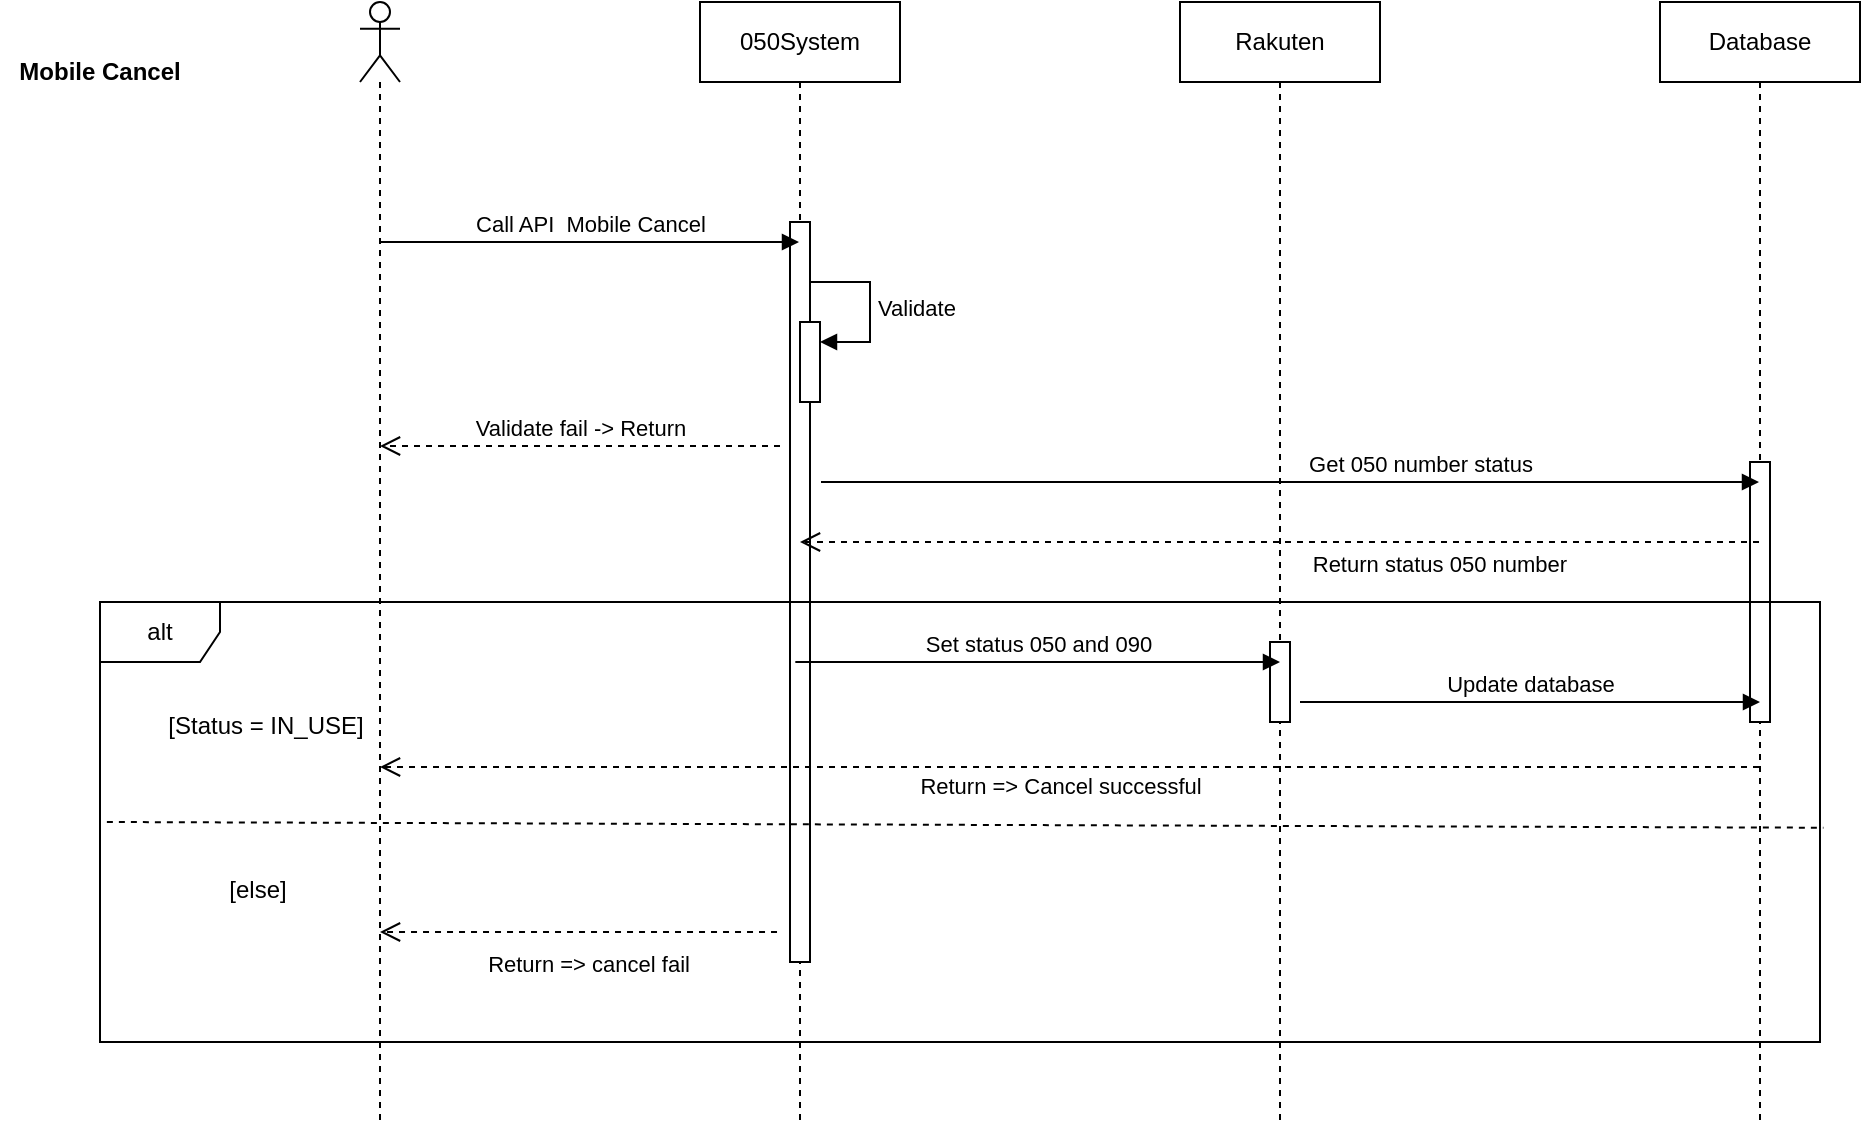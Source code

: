 <mxfile version="20.8.17" type="github">
  <diagram name="Page-1" id="2YBvvXClWsGukQMizWep">
    <mxGraphModel dx="2524" dy="739" grid="1" gridSize="10" guides="1" tooltips="1" connect="1" arrows="1" fold="1" page="1" pageScale="1" pageWidth="850" pageHeight="1100" math="0" shadow="0">
      <root>
        <mxCell id="0" />
        <mxCell id="1" parent="0" />
        <mxCell id="RnU1c53OWpj6BuBvelCK-1" value="" style="shape=umlLifeline;perimeter=lifelinePerimeter;whiteSpace=wrap;html=1;container=0;dropTarget=0;collapsible=0;recursiveResize=0;outlineConnect=0;portConstraint=eastwest;newEdgeStyle={&quot;edgeStyle&quot;:&quot;elbowEdgeStyle&quot;,&quot;elbow&quot;:&quot;vertical&quot;,&quot;curved&quot;:0,&quot;rounded&quot;:0};participant=umlActor;" vertex="1" parent="1">
          <mxGeometry x="70" y="80" width="20" height="560" as="geometry" />
        </mxCell>
        <mxCell id="RnU1c53OWpj6BuBvelCK-2" value="050System" style="shape=umlLifeline;perimeter=lifelinePerimeter;whiteSpace=wrap;html=1;container=0;dropTarget=0;collapsible=0;recursiveResize=0;outlineConnect=0;portConstraint=eastwest;newEdgeStyle={&quot;edgeStyle&quot;:&quot;elbowEdgeStyle&quot;,&quot;elbow&quot;:&quot;vertical&quot;,&quot;curved&quot;:0,&quot;rounded&quot;:0};" vertex="1" parent="1">
          <mxGeometry x="240" y="80" width="100" height="560" as="geometry" />
        </mxCell>
        <mxCell id="RnU1c53OWpj6BuBvelCK-5" value="" style="html=1;points=[];perimeter=orthogonalPerimeter;outlineConnect=0;targetShapes=umlLifeline;portConstraint=eastwest;newEdgeStyle={&quot;edgeStyle&quot;:&quot;elbowEdgeStyle&quot;,&quot;elbow&quot;:&quot;vertical&quot;,&quot;curved&quot;:0,&quot;rounded&quot;:0};" vertex="1" parent="RnU1c53OWpj6BuBvelCK-2">
          <mxGeometry x="45" y="110" width="10" height="370" as="geometry" />
        </mxCell>
        <mxCell id="RnU1c53OWpj6BuBvelCK-11" value="" style="html=1;points=[];perimeter=orthogonalPerimeter;outlineConnect=0;targetShapes=umlLifeline;portConstraint=eastwest;newEdgeStyle={&quot;edgeStyle&quot;:&quot;elbowEdgeStyle&quot;,&quot;elbow&quot;:&quot;vertical&quot;,&quot;curved&quot;:0,&quot;rounded&quot;:0};" vertex="1" parent="RnU1c53OWpj6BuBvelCK-2">
          <mxGeometry x="50" y="160" width="10" height="40" as="geometry" />
        </mxCell>
        <mxCell id="RnU1c53OWpj6BuBvelCK-12" value="Validate" style="html=1;align=left;spacingLeft=2;endArrow=block;rounded=0;edgeStyle=orthogonalEdgeStyle;curved=0;rounded=0;" edge="1" target="RnU1c53OWpj6BuBvelCK-11" parent="RnU1c53OWpj6BuBvelCK-2">
          <mxGeometry relative="1" as="geometry">
            <mxPoint x="55" y="140" as="sourcePoint" />
            <Array as="points">
              <mxPoint x="85" y="170" />
            </Array>
          </mxGeometry>
        </mxCell>
        <mxCell id="RnU1c53OWpj6BuBvelCK-3" value="Rakuten" style="shape=umlLifeline;perimeter=lifelinePerimeter;whiteSpace=wrap;html=1;container=0;dropTarget=0;collapsible=0;recursiveResize=0;outlineConnect=0;portConstraint=eastwest;newEdgeStyle={&quot;edgeStyle&quot;:&quot;elbowEdgeStyle&quot;,&quot;elbow&quot;:&quot;vertical&quot;,&quot;curved&quot;:0,&quot;rounded&quot;:0};" vertex="1" parent="1">
          <mxGeometry x="480" y="80" width="100" height="560" as="geometry" />
        </mxCell>
        <mxCell id="RnU1c53OWpj6BuBvelCK-6" value="" style="html=1;points=[];perimeter=orthogonalPerimeter;outlineConnect=0;targetShapes=umlLifeline;portConstraint=eastwest;newEdgeStyle={&quot;edgeStyle&quot;:&quot;elbowEdgeStyle&quot;,&quot;elbow&quot;:&quot;vertical&quot;,&quot;curved&quot;:0,&quot;rounded&quot;:0};" vertex="1" parent="RnU1c53OWpj6BuBvelCK-3">
          <mxGeometry x="45" y="320" width="10" height="40" as="geometry" />
        </mxCell>
        <mxCell id="RnU1c53OWpj6BuBvelCK-4" value="Database" style="shape=umlLifeline;perimeter=lifelinePerimeter;whiteSpace=wrap;html=1;container=0;dropTarget=0;collapsible=0;recursiveResize=0;outlineConnect=0;portConstraint=eastwest;newEdgeStyle={&quot;edgeStyle&quot;:&quot;elbowEdgeStyle&quot;,&quot;elbow&quot;:&quot;vertical&quot;,&quot;curved&quot;:0,&quot;rounded&quot;:0};" vertex="1" parent="1">
          <mxGeometry x="720" y="80" width="100" height="560" as="geometry" />
        </mxCell>
        <mxCell id="RnU1c53OWpj6BuBvelCK-7" value="" style="html=1;points=[];perimeter=orthogonalPerimeter;outlineConnect=0;targetShapes=umlLifeline;portConstraint=eastwest;newEdgeStyle={&quot;edgeStyle&quot;:&quot;elbowEdgeStyle&quot;,&quot;elbow&quot;:&quot;vertical&quot;,&quot;curved&quot;:0,&quot;rounded&quot;:0};" vertex="1" parent="RnU1c53OWpj6BuBvelCK-4">
          <mxGeometry x="45" y="230" width="10" height="130" as="geometry" />
        </mxCell>
        <mxCell id="RnU1c53OWpj6BuBvelCK-8" value="Call API&amp;nbsp; Mobile Cancel" style="html=1;verticalAlign=bottom;endArrow=block;edgeStyle=elbowEdgeStyle;elbow=vertical;curved=0;rounded=0;" edge="1" parent="1">
          <mxGeometry width="80" relative="1" as="geometry">
            <mxPoint x="79.5" y="200" as="sourcePoint" />
            <mxPoint x="289.5" y="200" as="targetPoint" />
          </mxGeometry>
        </mxCell>
        <mxCell id="RnU1c53OWpj6BuBvelCK-13" value="Validate fail -&amp;gt; Return" style="html=1;verticalAlign=bottom;endArrow=open;dashed=1;endSize=8;edgeStyle=elbowEdgeStyle;elbow=vertical;curved=0;rounded=0;" edge="1" parent="1" target="RnU1c53OWpj6BuBvelCK-1">
          <mxGeometry x="-0.002" relative="1" as="geometry">
            <mxPoint x="99.5" y="302" as="targetPoint" />
            <Array as="points">
              <mxPoint x="275.5" y="302" />
            </Array>
            <mxPoint x="280" y="302" as="sourcePoint" />
            <mxPoint as="offset" />
          </mxGeometry>
        </mxCell>
        <mxCell id="RnU1c53OWpj6BuBvelCK-14" value="Get 050 number status" style="html=1;verticalAlign=bottom;endArrow=block;edgeStyle=elbowEdgeStyle;elbow=vertical;curved=0;rounded=0;" edge="1" parent="1" target="RnU1c53OWpj6BuBvelCK-4">
          <mxGeometry x="0.277" relative="1" as="geometry">
            <mxPoint x="300.5" y="320" as="sourcePoint" />
            <Array as="points">
              <mxPoint x="385.5" y="320" />
            </Array>
            <mxPoint x="720" y="320" as="targetPoint" />
            <mxPoint as="offset" />
          </mxGeometry>
        </mxCell>
        <mxCell id="RnU1c53OWpj6BuBvelCK-15" value="Return status 050 number&amp;nbsp;" style="html=1;verticalAlign=bottom;endArrow=open;dashed=1;endSize=8;edgeStyle=elbowEdgeStyle;elbow=vertical;curved=0;rounded=0;" edge="1" parent="1" source="RnU1c53OWpj6BuBvelCK-4" target="RnU1c53OWpj6BuBvelCK-2">
          <mxGeometry x="-0.335" y="20" relative="1" as="geometry">
            <mxPoint x="710" y="350" as="sourcePoint" />
            <mxPoint x="540" y="350" as="targetPoint" />
            <Array as="points">
              <mxPoint x="570" y="350" />
              <mxPoint x="660" y="360" />
            </Array>
            <mxPoint x="1" as="offset" />
          </mxGeometry>
        </mxCell>
        <mxCell id="RnU1c53OWpj6BuBvelCK-16" value="" style="group" vertex="1" connectable="0" parent="1">
          <mxGeometry x="-60" y="380" width="860" height="220" as="geometry" />
        </mxCell>
        <mxCell id="RnU1c53OWpj6BuBvelCK-17" value="alt" style="shape=umlFrame;whiteSpace=wrap;html=1;pointerEvents=0;" vertex="1" parent="RnU1c53OWpj6BuBvelCK-16">
          <mxGeometry width="860" height="220" as="geometry" />
        </mxCell>
        <mxCell id="RnU1c53OWpj6BuBvelCK-18" value="[Status = IN_USE]" style="text;html=1;strokeColor=none;fillColor=none;align=center;verticalAlign=middle;whiteSpace=wrap;rounded=0;" vertex="1" parent="RnU1c53OWpj6BuBvelCK-16">
          <mxGeometry x="28.989" y="41.25" width="108.244" height="41.25" as="geometry" />
        </mxCell>
        <mxCell id="RnU1c53OWpj6BuBvelCK-19" value="[else]" style="text;html=1;strokeColor=none;fillColor=none;align=center;verticalAlign=middle;whiteSpace=wrap;rounded=0;" vertex="1" parent="RnU1c53OWpj6BuBvelCK-16">
          <mxGeometry x="38.652" y="123.75" width="80.289" height="41.25" as="geometry" />
        </mxCell>
        <mxCell id="RnU1c53OWpj6BuBvelCK-20" value="" style="endArrow=none;dashed=1;html=1;rounded=0;entryX=1.002;entryY=0.513;entryDx=0;entryDy=0;entryPerimeter=0;exitX=0.004;exitY=0.5;exitDx=0;exitDy=0;exitPerimeter=0;" edge="1" parent="RnU1c53OWpj6BuBvelCK-16" source="RnU1c53OWpj6BuBvelCK-17" target="RnU1c53OWpj6BuBvelCK-17">
          <mxGeometry width="50" height="50" relative="1" as="geometry">
            <mxPoint x="939.63" y="852.5" as="sourcePoint" />
            <mxPoint x="1019.259" y="783.75" as="targetPoint" />
          </mxGeometry>
        </mxCell>
        <mxCell id="RnU1c53OWpj6BuBvelCK-21" value="Return =&amp;gt; cancel fail" style="html=1;verticalAlign=bottom;endArrow=open;dashed=1;endSize=8;edgeStyle=elbowEdgeStyle;elbow=vertical;curved=0;rounded=0;" edge="1" parent="RnU1c53OWpj6BuBvelCK-16" target="RnU1c53OWpj6BuBvelCK-1">
          <mxGeometry x="-0.05" y="25" relative="1" as="geometry">
            <mxPoint x="338.511" y="165" as="sourcePoint" />
            <mxPoint x="398.841" y="165" as="targetPoint" />
            <mxPoint as="offset" />
          </mxGeometry>
        </mxCell>
        <mxCell id="RnU1c53OWpj6BuBvelCK-22" value="Set status 050 and 090" style="html=1;verticalAlign=bottom;endArrow=block;edgeStyle=elbowEdgeStyle;elbow=vertical;curved=0;rounded=0;entryX=0.5;entryY=0.25;entryDx=0;entryDy=0;entryPerimeter=0;" edge="1" parent="RnU1c53OWpj6BuBvelCK-16" target="RnU1c53OWpj6BuBvelCK-6">
          <mxGeometry width="80" relative="1" as="geometry">
            <mxPoint x="347.66" y="30" as="sourcePoint" />
            <mxPoint x="548.936" y="30" as="targetPoint" />
          </mxGeometry>
        </mxCell>
        <mxCell id="RnU1c53OWpj6BuBvelCK-23" value="Update database" style="html=1;verticalAlign=bottom;endArrow=block;edgeStyle=elbowEdgeStyle;elbow=vertical;curved=0;rounded=0;entryX=0.5;entryY=0.923;entryDx=0;entryDy=0;entryPerimeter=0;" edge="1" parent="RnU1c53OWpj6BuBvelCK-16" target="RnU1c53OWpj6BuBvelCK-7">
          <mxGeometry width="80" relative="1" as="geometry">
            <mxPoint x="600" y="50" as="sourcePoint" />
            <mxPoint x="768.511" y="50" as="targetPoint" />
          </mxGeometry>
        </mxCell>
        <mxCell id="RnU1c53OWpj6BuBvelCK-25" value="Return =&amp;gt; Cancel successful" style="html=1;verticalAlign=bottom;endArrow=open;dashed=1;endSize=8;edgeStyle=elbowEdgeStyle;elbow=vertical;curved=0;rounded=0;" edge="1" parent="RnU1c53OWpj6BuBvelCK-16" source="RnU1c53OWpj6BuBvelCK-4">
          <mxGeometry x="0.018" y="18" relative="1" as="geometry">
            <mxPoint x="140" y="83" as="targetPoint" />
            <Array as="points">
              <mxPoint x="325.702" y="82.5" />
            </Array>
            <mxPoint x="777.66" y="83" as="sourcePoint" />
            <mxPoint x="1" as="offset" />
          </mxGeometry>
        </mxCell>
        <mxCell id="RnU1c53OWpj6BuBvelCK-28" value="&lt;b&gt;Mobile Cancel&lt;/b&gt;" style="text;html=1;strokeColor=none;fillColor=none;align=center;verticalAlign=middle;whiteSpace=wrap;rounded=0;" vertex="1" parent="1">
          <mxGeometry x="-110" y="100" width="100" height="30" as="geometry" />
        </mxCell>
      </root>
    </mxGraphModel>
  </diagram>
</mxfile>

